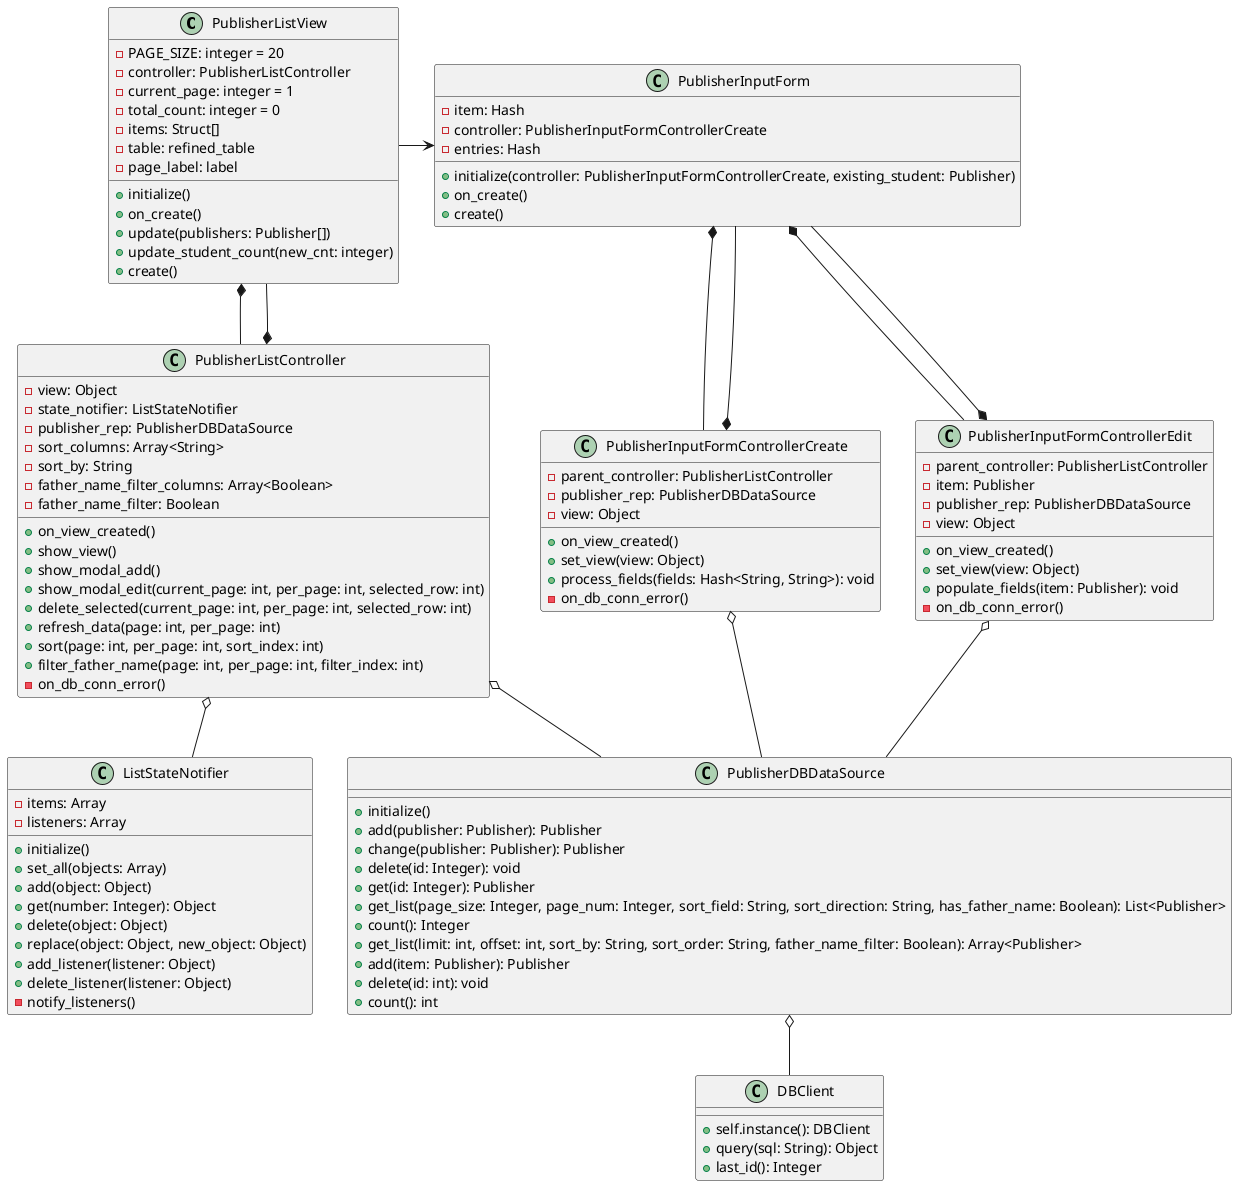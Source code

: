 @startuml

PublisherListView *-- PublisherListController
PublisherListView --* PublisherListController

PublisherListView -> PublisherInputForm
PublisherListController o-- ListStateNotifier
PublisherListController o-- PublisherDBDataSource

PublisherInputFormControllerCreate o-- PublisherDBDataSource
PublisherInputFormControllerEdit o-- PublisherDBDataSource

PublisherInputForm *-- PublisherInputFormControllerCreate
PublisherInputForm *-- PublisherInputFormControllerEdit
PublisherInputForm --* PublisherInputFormControllerCreate
PublisherInputForm --* PublisherInputFormControllerEdit
PublisherDBDataSource o-- DBClient

class PublisherDBDataSource {
  + initialize()
  + add(publisher: Publisher): Publisher
  + change(publisher: Publisher): Publisher
  + delete(id: Integer): void
  + get(id: Integer): Publisher
  + get_list(page_size: Integer, page_num: Integer, sort_field: String, sort_direction: String, has_father_name: Boolean): List<Publisher>
  + count(): Integer
}

class DBClient {
  + self.instance(): DBClient
  + query(sql: String): Object
  + last_id(): Integer
}

class PublisherListController {
  - view: Object
  - state_notifier: ListStateNotifier
  - publisher_rep: PublisherDBDataSource
  - sort_columns: Array<String>
  - sort_by: String
  - father_name_filter_columns: Array<Boolean>
  - father_name_filter: Boolean
  + on_view_created()
  + show_view()
  + show_modal_add()
  + show_modal_edit(current_page: int, per_page: int, selected_row: int)
  + delete_selected(current_page: int, per_page: int, selected_row: int)
  + refresh_data(page: int, per_page: int)
  + sort(page: int, per_page: int, sort_index: int)
  + filter_father_name(page: int, per_page: int, filter_index: int)
  - on_db_conn_error()
}
class ListStateNotifier {
  - items: Array
  - listeners: Array
  + initialize()
  + set_all(objects: Array)
  + add(object: Object)
  + get(number: Integer): Object
  + delete(object: Object)
  + replace(object: Object, new_object: Object)
  + add_listener(listener: Object)
  + delete_listener(listener: Object)
  - notify_listeners()
}
class PublisherDBDataSource {
  + get_list(limit: int, offset: int, sort_by: String, sort_order: String, father_name_filter: Boolean): Array<Publisher>
  + add(item: Publisher): Publisher
  + delete(id: int): void
  + count(): int
}
class PublisherInputFormControllerCreate {
  - parent_controller: PublisherListController
  - publisher_rep: PublisherDBDataSource
  - view: Object
  + on_view_created()
  + set_view(view: Object)
  + process_fields(fields: Hash<String, String>): void
  - on_db_conn_error()
}
class PublisherInputFormControllerEdit {
  - parent_controller: PublisherListController
  - item: Publisher
  - publisher_rep: PublisherDBDataSource
  - view: Object
  + on_view_created()
  + set_view(view: Object)
  + populate_fields(item: Publisher): void
  - on_db_conn_error()
}
class PublisherListView {
  - PAGE_SIZE: integer = 20
  - controller: PublisherListController
  - current_page: integer = 1
  - total_count: integer = 0
  - items: Struct[]
  - table: refined_table
  - page_label: label
  + initialize()
  + on_create()
  + update(publishers: Publisher[])
  + update_student_count(new_cnt: integer)
  + create()
}

class PublisherInputForm {
  - item: Hash
  - controller: PublisherInputFormControllerCreate
  - entries: Hash
  + initialize(controller: PublisherInputFormControllerCreate, existing_student: Publisher)
  + on_create()
  + create()
}




@enduml